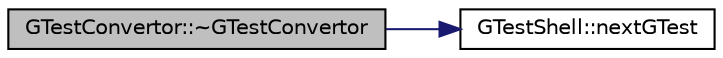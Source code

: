digraph "GTestConvertor::~GTestConvertor"
{
 // LATEX_PDF_SIZE
  edge [fontname="Helvetica",fontsize="10",labelfontname="Helvetica",labelfontsize="10"];
  node [fontname="Helvetica",fontsize="10",shape=record];
  rankdir="LR";
  Node1 [label="GTestConvertor::~GTestConvertor",height=0.2,width=0.4,color="black", fillcolor="grey75", style="filled", fontcolor="black",tooltip=" "];
  Node1 -> Node2 [color="midnightblue",fontsize="10",style="solid",fontname="Helvetica"];
  Node2 [label="GTestShell::nextGTest",height=0.2,width=0.4,color="black", fillcolor="white", style="filled",URL="$classGTestShell.html#ab41de5c2158f8ea37f564923185017c9",tooltip=" "];
}
